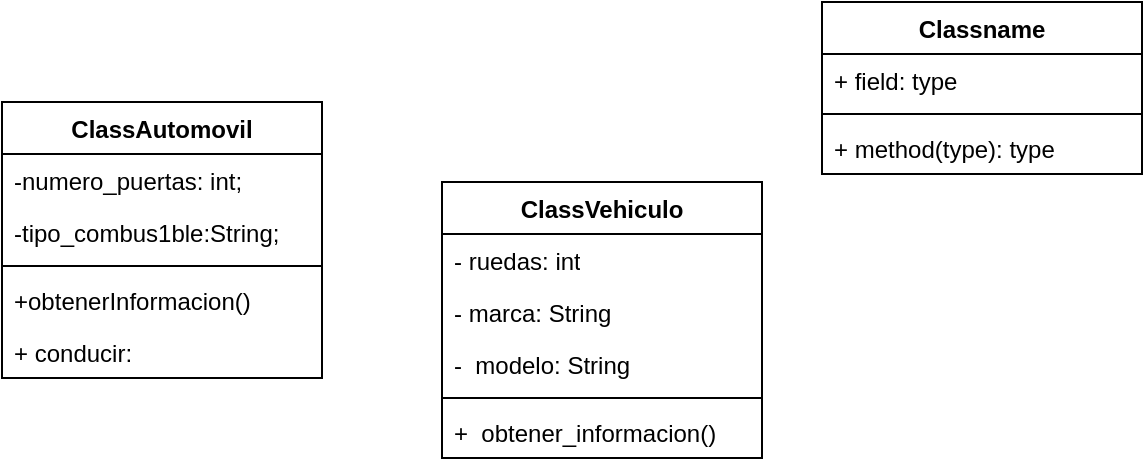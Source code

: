 <mxfile version="21.6.8" type="github">
  <diagram name="Página-1" id="zMErRwjJ9cJvkd89i-X-">
    <mxGraphModel dx="880" dy="446" grid="1" gridSize="10" guides="1" tooltips="1" connect="1" arrows="1" fold="1" page="1" pageScale="1" pageWidth="827" pageHeight="1169" math="0" shadow="0">
      <root>
        <mxCell id="0" />
        <mxCell id="1" parent="0" />
        <mxCell id="PNMMQfILjRkA3aaWfyfR-1" value="ClassVehiculo" style="swimlane;fontStyle=1;align=center;verticalAlign=top;childLayout=stackLayout;horizontal=1;startSize=26;horizontalStack=0;resizeParent=1;resizeParentMax=0;resizeLast=0;collapsible=1;marginBottom=0;whiteSpace=wrap;html=1;" parent="1" vertex="1">
          <mxGeometry x="330" y="190" width="160" height="138" as="geometry">
            <mxRectangle x="330" y="190" width="120" height="30" as="alternateBounds" />
          </mxGeometry>
        </mxCell>
        <mxCell id="PNMMQfILjRkA3aaWfyfR-2" value="- ruedas: int" style="text;strokeColor=none;fillColor=none;align=left;verticalAlign=top;spacingLeft=4;spacingRight=4;overflow=hidden;rotatable=0;points=[[0,0.5],[1,0.5]];portConstraint=eastwest;whiteSpace=wrap;html=1;" parent="PNMMQfILjRkA3aaWfyfR-1" vertex="1">
          <mxGeometry y="26" width="160" height="26" as="geometry" />
        </mxCell>
        <mxCell id="PNMMQfILjRkA3aaWfyfR-5" value="- marca:&amp;nbsp;String" style="text;strokeColor=none;fillColor=none;align=left;verticalAlign=top;spacingLeft=4;spacingRight=4;overflow=hidden;rotatable=0;points=[[0,0.5],[1,0.5]];portConstraint=eastwest;whiteSpace=wrap;html=1;" parent="PNMMQfILjRkA3aaWfyfR-1" vertex="1">
          <mxGeometry y="52" width="160" height="26" as="geometry" />
        </mxCell>
        <mxCell id="PNMMQfILjRkA3aaWfyfR-6" value="-&amp;nbsp; modelo:&amp;nbsp;String" style="text;strokeColor=none;fillColor=none;align=left;verticalAlign=top;spacingLeft=4;spacingRight=4;overflow=hidden;rotatable=0;points=[[0,0.5],[1,0.5]];portConstraint=eastwest;whiteSpace=wrap;html=1;" parent="PNMMQfILjRkA3aaWfyfR-1" vertex="1">
          <mxGeometry y="78" width="160" height="26" as="geometry" />
        </mxCell>
        <mxCell id="PNMMQfILjRkA3aaWfyfR-3" value="" style="line;strokeWidth=1;fillColor=none;align=left;verticalAlign=middle;spacingTop=-1;spacingLeft=3;spacingRight=3;rotatable=0;labelPosition=right;points=[];portConstraint=eastwest;strokeColor=inherit;" parent="PNMMQfILjRkA3aaWfyfR-1" vertex="1">
          <mxGeometry y="104" width="160" height="8" as="geometry" />
        </mxCell>
        <mxCell id="PNMMQfILjRkA3aaWfyfR-4" value="+&amp;nbsp;&amp;nbsp;obtener_informacion() " style="text;strokeColor=none;fillColor=none;align=left;verticalAlign=top;spacingLeft=4;spacingRight=4;overflow=hidden;rotatable=0;points=[[0,0.5],[1,0.5]];portConstraint=eastwest;whiteSpace=wrap;html=1;" parent="PNMMQfILjRkA3aaWfyfR-1" vertex="1">
          <mxGeometry y="112" width="160" height="26" as="geometry" />
        </mxCell>
        <mxCell id="PNMMQfILjRkA3aaWfyfR-7" value="ClassAutomovil" style="swimlane;fontStyle=1;align=center;verticalAlign=top;childLayout=stackLayout;horizontal=1;startSize=26;horizontalStack=0;resizeParent=1;resizeParentMax=0;resizeLast=0;collapsible=1;marginBottom=0;whiteSpace=wrap;html=1;" parent="1" vertex="1">
          <mxGeometry x="110" y="150" width="160" height="138" as="geometry" />
        </mxCell>
        <mxCell id="PNMMQfILjRkA3aaWfyfR-8" value="-numero_puertas: int;" style="text;strokeColor=none;fillColor=none;align=left;verticalAlign=top;spacingLeft=4;spacingRight=4;overflow=hidden;rotatable=0;points=[[0,0.5],[1,0.5]];portConstraint=eastwest;whiteSpace=wrap;html=1;" parent="PNMMQfILjRkA3aaWfyfR-7" vertex="1">
          <mxGeometry y="26" width="160" height="26" as="geometry" />
        </mxCell>
        <mxCell id="PNMMQfILjRkA3aaWfyfR-15" value="-tipo_combus1ble:String;" style="text;strokeColor=none;fillColor=none;align=left;verticalAlign=top;spacingLeft=4;spacingRight=4;overflow=hidden;rotatable=0;points=[[0,0.5],[1,0.5]];portConstraint=eastwest;whiteSpace=wrap;html=1;" parent="PNMMQfILjRkA3aaWfyfR-7" vertex="1">
          <mxGeometry y="52" width="160" height="26" as="geometry" />
        </mxCell>
        <mxCell id="PNMMQfILjRkA3aaWfyfR-9" value="" style="line;strokeWidth=1;fillColor=none;align=left;verticalAlign=middle;spacingTop=-1;spacingLeft=3;spacingRight=3;rotatable=0;labelPosition=right;points=[];portConstraint=eastwest;strokeColor=inherit;" parent="PNMMQfILjRkA3aaWfyfR-7" vertex="1">
          <mxGeometry y="78" width="160" height="8" as="geometry" />
        </mxCell>
        <mxCell id="PNMMQfILjRkA3aaWfyfR-10" value="+obtenerInformacion()" style="text;strokeColor=none;fillColor=none;align=left;verticalAlign=top;spacingLeft=4;spacingRight=4;overflow=hidden;rotatable=0;points=[[0,0.5],[1,0.5]];portConstraint=eastwest;whiteSpace=wrap;html=1;" parent="PNMMQfILjRkA3aaWfyfR-7" vertex="1">
          <mxGeometry y="86" width="160" height="26" as="geometry" />
        </mxCell>
        <mxCell id="mXOzC1x58r8UYVw0Xg4F-1" value="+ conducir:&amp;nbsp;" style="text;strokeColor=none;fillColor=none;align=left;verticalAlign=top;spacingLeft=4;spacingRight=4;overflow=hidden;rotatable=0;points=[[0,0.5],[1,0.5]];portConstraint=eastwest;whiteSpace=wrap;html=1;" vertex="1" parent="PNMMQfILjRkA3aaWfyfR-7">
          <mxGeometry y="112" width="160" height="26" as="geometry" />
        </mxCell>
        <mxCell id="PNMMQfILjRkA3aaWfyfR-11" value="Classname" style="swimlane;fontStyle=1;align=center;verticalAlign=top;childLayout=stackLayout;horizontal=1;startSize=26;horizontalStack=0;resizeParent=1;resizeParentMax=0;resizeLast=0;collapsible=1;marginBottom=0;whiteSpace=wrap;html=1;" parent="1" vertex="1">
          <mxGeometry x="520" y="100" width="160" height="86" as="geometry" />
        </mxCell>
        <mxCell id="PNMMQfILjRkA3aaWfyfR-12" value="+ field: type" style="text;strokeColor=none;fillColor=none;align=left;verticalAlign=top;spacingLeft=4;spacingRight=4;overflow=hidden;rotatable=0;points=[[0,0.5],[1,0.5]];portConstraint=eastwest;whiteSpace=wrap;html=1;" parent="PNMMQfILjRkA3aaWfyfR-11" vertex="1">
          <mxGeometry y="26" width="160" height="26" as="geometry" />
        </mxCell>
        <mxCell id="PNMMQfILjRkA3aaWfyfR-13" value="" style="line;strokeWidth=1;fillColor=none;align=left;verticalAlign=middle;spacingTop=-1;spacingLeft=3;spacingRight=3;rotatable=0;labelPosition=right;points=[];portConstraint=eastwest;strokeColor=inherit;" parent="PNMMQfILjRkA3aaWfyfR-11" vertex="1">
          <mxGeometry y="52" width="160" height="8" as="geometry" />
        </mxCell>
        <mxCell id="PNMMQfILjRkA3aaWfyfR-14" value="+ method(type): type" style="text;strokeColor=none;fillColor=none;align=left;verticalAlign=top;spacingLeft=4;spacingRight=4;overflow=hidden;rotatable=0;points=[[0,0.5],[1,0.5]];portConstraint=eastwest;whiteSpace=wrap;html=1;" parent="PNMMQfILjRkA3aaWfyfR-11" vertex="1">
          <mxGeometry y="60" width="160" height="26" as="geometry" />
        </mxCell>
      </root>
    </mxGraphModel>
  </diagram>
</mxfile>
